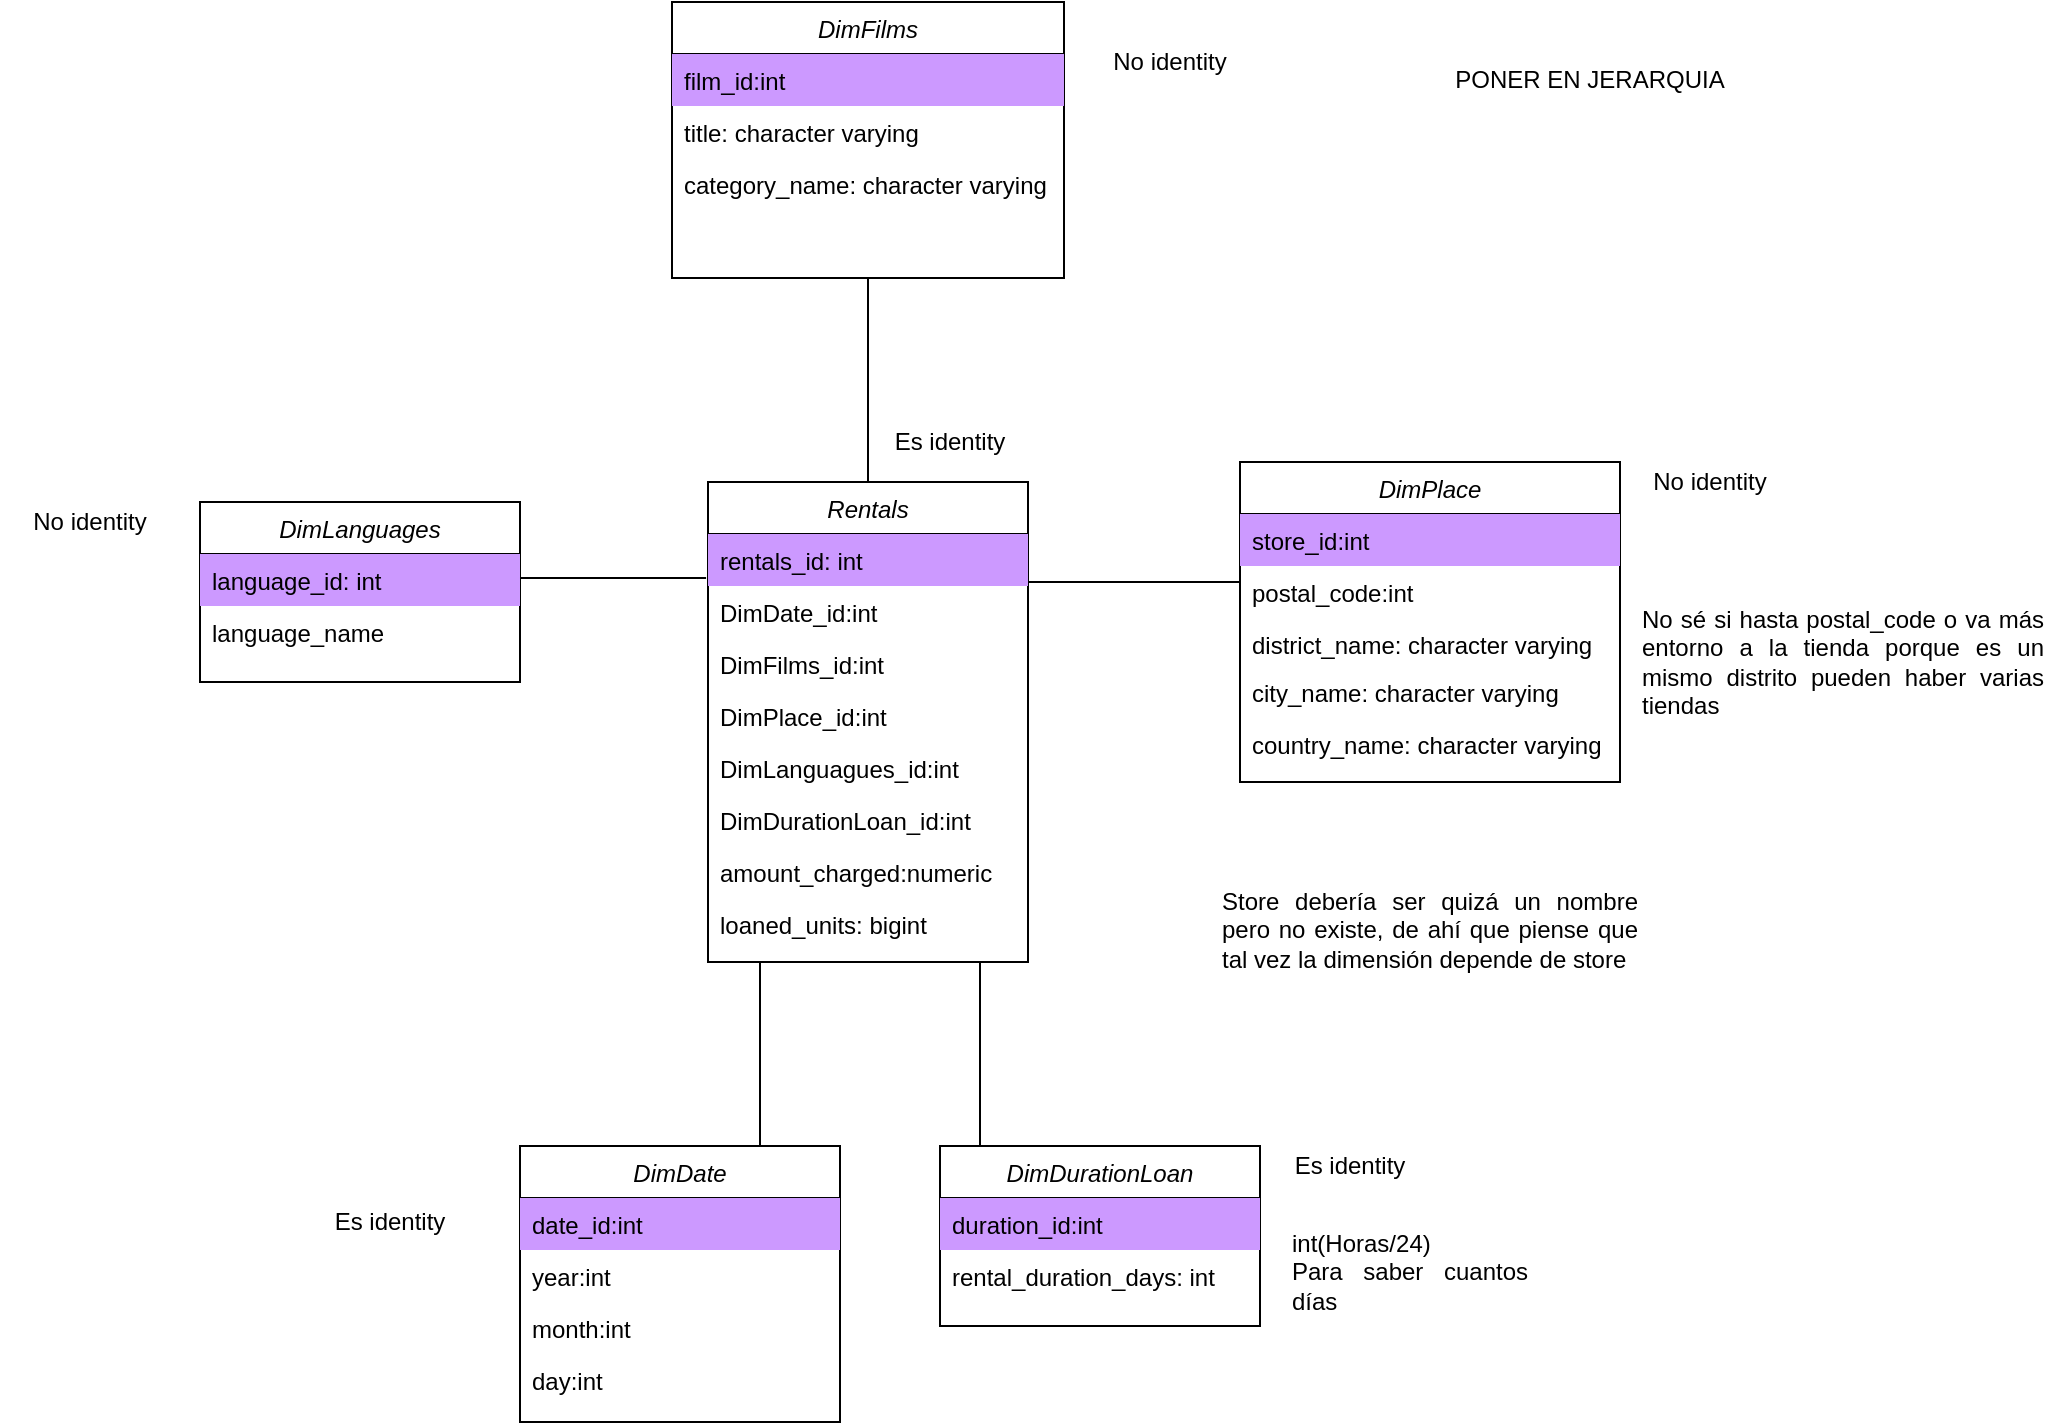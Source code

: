 <mxfile version="14.6.13" type="device"><diagram id="C5RBs43oDa-KdzZeNtuy" name="Page-1"><mxGraphModel dx="1098" dy="589" grid="1" gridSize="10" guides="1" tooltips="1" connect="1" arrows="1" fold="1" page="1" pageScale="1" pageWidth="827" pageHeight="1169" math="0" shadow="0"><root><mxCell id="WIyWlLk6GJQsqaUBKTNV-0"/><mxCell id="WIyWlLk6GJQsqaUBKTNV-1" parent="WIyWlLk6GJQsqaUBKTNV-0"/><mxCell id="zkfFHV4jXpPFQw0GAbJ--0" value="Rentals" style="swimlane;fontStyle=2;align=center;verticalAlign=top;childLayout=stackLayout;horizontal=1;startSize=26;horizontalStack=0;resizeParent=1;resizeLast=0;collapsible=1;marginBottom=0;rounded=0;shadow=0;strokeWidth=1;" parent="WIyWlLk6GJQsqaUBKTNV-1" vertex="1"><mxGeometry x="384" y="310" width="160" height="240" as="geometry"><mxRectangle x="230" y="140" width="160" height="26" as="alternateBounds"/></mxGeometry></mxCell><mxCell id="LNNquOc8Muu6nNb6-prE-35" value="rentals_id: int" style="text;align=left;verticalAlign=top;spacingLeft=4;spacingRight=4;overflow=hidden;rotatable=0;points=[[0,0.5],[1,0.5]];portConstraint=eastwest;rounded=0;shadow=0;html=0;fillColor=#CC99FF;" parent="zkfFHV4jXpPFQw0GAbJ--0" vertex="1"><mxGeometry y="26" width="160" height="26" as="geometry"/></mxCell><mxCell id="zkfFHV4jXpPFQw0GAbJ--2" value="DimDate_id:int" style="text;align=left;verticalAlign=top;spacingLeft=4;spacingRight=4;overflow=hidden;rotatable=0;points=[[0,0.5],[1,0.5]];portConstraint=eastwest;rounded=0;shadow=0;html=0;" parent="zkfFHV4jXpPFQw0GAbJ--0" vertex="1"><mxGeometry y="52" width="160" height="26" as="geometry"/></mxCell><mxCell id="zkfFHV4jXpPFQw0GAbJ--3" value="DimFilms_id:int" style="text;align=left;verticalAlign=top;spacingLeft=4;spacingRight=4;overflow=hidden;rotatable=0;points=[[0,0.5],[1,0.5]];portConstraint=eastwest;rounded=0;shadow=0;html=0;" parent="zkfFHV4jXpPFQw0GAbJ--0" vertex="1"><mxGeometry y="78" width="160" height="26" as="geometry"/></mxCell><mxCell id="LNNquOc8Muu6nNb6-prE-29" value="DimPlace_id:int" style="text;align=left;verticalAlign=top;spacingLeft=4;spacingRight=4;overflow=hidden;rotatable=0;points=[[0,0.5],[1,0.5]];portConstraint=eastwest;rounded=0;shadow=0;html=0;" parent="zkfFHV4jXpPFQw0GAbJ--0" vertex="1"><mxGeometry y="104" width="160" height="26" as="geometry"/></mxCell><mxCell id="zkfFHV4jXpPFQw0GAbJ--1" value="DimLanguagues_id:int" style="text;align=left;verticalAlign=top;spacingLeft=4;spacingRight=4;overflow=hidden;rotatable=0;points=[[0,0.5],[1,0.5]];portConstraint=eastwest;" parent="zkfFHV4jXpPFQw0GAbJ--0" vertex="1"><mxGeometry y="130" width="160" height="26" as="geometry"/></mxCell><mxCell id="LNNquOc8Muu6nNb6-prE-33" value="DimDurationLoan_id:int" style="text;align=left;verticalAlign=top;spacingLeft=4;spacingRight=4;overflow=hidden;rotatable=0;points=[[0,0.5],[1,0.5]];portConstraint=eastwest;rounded=0;shadow=0;html=0;" parent="zkfFHV4jXpPFQw0GAbJ--0" vertex="1"><mxGeometry y="156" width="160" height="26" as="geometry"/></mxCell><mxCell id="LNNquOc8Muu6nNb6-prE-31" value="amount_charged:numeric" style="text;align=left;verticalAlign=top;spacingLeft=4;spacingRight=4;overflow=hidden;rotatable=0;points=[[0,0.5],[1,0.5]];portConstraint=eastwest;rounded=0;shadow=0;html=0;" parent="zkfFHV4jXpPFQw0GAbJ--0" vertex="1"><mxGeometry y="182" width="160" height="26" as="geometry"/></mxCell><mxCell id="LNNquOc8Muu6nNb6-prE-32" value="loaned_units: bigint" style="text;align=left;verticalAlign=top;spacingLeft=4;spacingRight=4;overflow=hidden;rotatable=0;points=[[0,0.5],[1,0.5]];portConstraint=eastwest;rounded=0;shadow=0;html=0;" parent="zkfFHV4jXpPFQw0GAbJ--0" vertex="1"><mxGeometry y="208" width="160" height="26" as="geometry"/></mxCell><mxCell id="LNNquOc8Muu6nNb6-prE-0" value="DimPlace" style="swimlane;fontStyle=2;align=center;verticalAlign=top;childLayout=stackLayout;horizontal=1;startSize=26;horizontalStack=0;resizeParent=1;resizeLast=0;collapsible=1;marginBottom=0;rounded=0;shadow=0;strokeWidth=1;" parent="WIyWlLk6GJQsqaUBKTNV-1" vertex="1"><mxGeometry x="650" y="300" width="190" height="160" as="geometry"><mxRectangle x="230" y="140" width="160" height="26" as="alternateBounds"/></mxGeometry></mxCell><mxCell id="LNNquOc8Muu6nNb6-prE-1" value="store_id:int&#10;&#10;&lt;span style=&quot;color: rgb(0, 0, 0); font-family: helvetica; font-size: 12px; font-style: normal; font-weight: 400; letter-spacing: normal; text-align: left; text-indent: 0px; text-transform: none; word-spacing: 0px; background-color: rgb(248, 249, 250); display: inline; float: none;&quot;&gt;store_id:int&lt;/span&gt;&#10;&#10;" style="text;align=left;verticalAlign=top;spacingLeft=4;spacingRight=4;overflow=hidden;rotatable=0;points=[[0,0.5],[1,0.5]];portConstraint=eastwest;fillColor=#CC99FF;" parent="LNNquOc8Muu6nNb6-prE-0" vertex="1"><mxGeometry y="26" width="190" height="26" as="geometry"/></mxCell><mxCell id="jnaY9GiIHGonfc4i0VCX-0" value="postal_code:int" style="text;align=left;verticalAlign=top;spacingLeft=4;spacingRight=4;overflow=hidden;rotatable=0;points=[[0,0.5],[1,0.5]];portConstraint=eastwest;rounded=0;shadow=0;html=0;" parent="LNNquOc8Muu6nNb6-prE-0" vertex="1"><mxGeometry y="52" width="190" height="26" as="geometry"/></mxCell><mxCell id="LNNquOc8Muu6nNb6-prE-2" value="district_name: character varying" style="text;align=left;verticalAlign=top;spacingLeft=4;spacingRight=4;overflow=hidden;rotatable=0;points=[[0,0.5],[1,0.5]];portConstraint=eastwest;rounded=0;shadow=0;html=0;" parent="LNNquOc8Muu6nNb6-prE-0" vertex="1"><mxGeometry y="78" width="190" height="24" as="geometry"/></mxCell><mxCell id="LNNquOc8Muu6nNb6-prE-3" value="city_name: character varying" style="text;align=left;verticalAlign=top;spacingLeft=4;spacingRight=4;overflow=hidden;rotatable=0;points=[[0,0.5],[1,0.5]];portConstraint=eastwest;rounded=0;shadow=0;html=0;" parent="LNNquOc8Muu6nNb6-prE-0" vertex="1"><mxGeometry y="102" width="190" height="26" as="geometry"/></mxCell><mxCell id="LNNquOc8Muu6nNb6-prE-22" value="country_name: character varying" style="text;align=left;verticalAlign=top;spacingLeft=4;spacingRight=4;overflow=hidden;rotatable=0;points=[[0,0.5],[1,0.5]];portConstraint=eastwest;rounded=0;shadow=0;html=0;" parent="LNNquOc8Muu6nNb6-prE-0" vertex="1"><mxGeometry y="128" width="190" height="26" as="geometry"/></mxCell><mxCell id="LNNquOc8Muu6nNb6-prE-4" value="DimLanguages" style="swimlane;fontStyle=2;align=center;verticalAlign=top;childLayout=stackLayout;horizontal=1;startSize=26;horizontalStack=0;resizeParent=1;resizeLast=0;collapsible=1;marginBottom=0;rounded=0;shadow=0;strokeWidth=1;" parent="WIyWlLk6GJQsqaUBKTNV-1" vertex="1"><mxGeometry x="130" y="320" width="160" height="90" as="geometry"><mxRectangle x="230" y="140" width="160" height="26" as="alternateBounds"/></mxGeometry></mxCell><mxCell id="LNNquOc8Muu6nNb6-prE-5" value="language_id: int" style="text;align=left;verticalAlign=top;spacingLeft=4;spacingRight=4;overflow=hidden;rotatable=0;points=[[0,0.5],[1,0.5]];portConstraint=eastwest;fillColor=#CC99FF;" parent="LNNquOc8Muu6nNb6-prE-4" vertex="1"><mxGeometry y="26" width="160" height="26" as="geometry"/></mxCell><mxCell id="LNNquOc8Muu6nNb6-prE-6" value="language_name" style="text;align=left;verticalAlign=top;spacingLeft=4;spacingRight=4;overflow=hidden;rotatable=0;points=[[0,0.5],[1,0.5]];portConstraint=eastwest;rounded=0;shadow=0;html=0;" parent="LNNquOc8Muu6nNb6-prE-4" vertex="1"><mxGeometry y="52" width="160" height="26" as="geometry"/></mxCell><mxCell id="LNNquOc8Muu6nNb6-prE-8" value="DimFilms" style="swimlane;fontStyle=2;align=center;verticalAlign=top;childLayout=stackLayout;horizontal=1;startSize=26;horizontalStack=0;resizeParent=1;resizeLast=0;collapsible=1;marginBottom=0;rounded=0;shadow=0;strokeWidth=1;" parent="WIyWlLk6GJQsqaUBKTNV-1" vertex="1"><mxGeometry x="366" y="70" width="196" height="138" as="geometry"><mxRectangle x="230" y="140" width="160" height="26" as="alternateBounds"/></mxGeometry></mxCell><mxCell id="LNNquOc8Muu6nNb6-prE-9" value="film_id:int" style="text;align=left;verticalAlign=top;spacingLeft=4;spacingRight=4;overflow=hidden;rotatable=0;points=[[0,0.5],[1,0.5]];portConstraint=eastwest;fillColor=#CC99FF;" parent="LNNquOc8Muu6nNb6-prE-8" vertex="1"><mxGeometry y="26" width="196" height="26" as="geometry"/></mxCell><mxCell id="LNNquOc8Muu6nNb6-prE-10" value="title: character varying" style="text;align=left;verticalAlign=top;spacingLeft=4;spacingRight=4;overflow=hidden;rotatable=0;points=[[0,0.5],[1,0.5]];portConstraint=eastwest;rounded=0;shadow=0;html=0;" parent="LNNquOc8Muu6nNb6-prE-8" vertex="1"><mxGeometry y="52" width="196" height="26" as="geometry"/></mxCell><mxCell id="LNNquOc8Muu6nNb6-prE-11" value="category_name: character varying" style="text;align=left;verticalAlign=top;spacingLeft=4;spacingRight=4;overflow=hidden;rotatable=0;points=[[0,0.5],[1,0.5]];portConstraint=eastwest;rounded=0;shadow=0;html=0;" parent="LNNquOc8Muu6nNb6-prE-8" vertex="1"><mxGeometry y="78" width="196" height="26" as="geometry"/></mxCell><mxCell id="LNNquOc8Muu6nNb6-prE-12" value="DimDate" style="swimlane;fontStyle=2;align=center;verticalAlign=top;childLayout=stackLayout;horizontal=1;startSize=26;horizontalStack=0;resizeParent=1;resizeLast=0;collapsible=1;marginBottom=0;rounded=0;shadow=0;strokeWidth=1;" parent="WIyWlLk6GJQsqaUBKTNV-1" vertex="1"><mxGeometry x="290" y="642" width="160" height="138" as="geometry"><mxRectangle x="230" y="140" width="160" height="26" as="alternateBounds"/></mxGeometry></mxCell><mxCell id="LNNquOc8Muu6nNb6-prE-13" value="date_id:int" style="text;align=left;verticalAlign=top;spacingLeft=4;spacingRight=4;overflow=hidden;rotatable=0;points=[[0,0.5],[1,0.5]];portConstraint=eastwest;fillColor=#CC99FF;" parent="LNNquOc8Muu6nNb6-prE-12" vertex="1"><mxGeometry y="26" width="160" height="26" as="geometry"/></mxCell><mxCell id="LNNquOc8Muu6nNb6-prE-14" value="year:int" style="text;align=left;verticalAlign=top;spacingLeft=4;spacingRight=4;overflow=hidden;rotatable=0;points=[[0,0.5],[1,0.5]];portConstraint=eastwest;rounded=0;shadow=0;html=0;" parent="LNNquOc8Muu6nNb6-prE-12" vertex="1"><mxGeometry y="52" width="160" height="26" as="geometry"/></mxCell><mxCell id="LNNquOc8Muu6nNb6-prE-15" value="month:int" style="text;align=left;verticalAlign=top;spacingLeft=4;spacingRight=4;overflow=hidden;rotatable=0;points=[[0,0.5],[1,0.5]];portConstraint=eastwest;rounded=0;shadow=0;html=0;" parent="LNNquOc8Muu6nNb6-prE-12" vertex="1"><mxGeometry y="78" width="160" height="26" as="geometry"/></mxCell><mxCell id="LNNquOc8Muu6nNb6-prE-25" value="day:int" style="text;align=left;verticalAlign=top;spacingLeft=4;spacingRight=4;overflow=hidden;rotatable=0;points=[[0,0.5],[1,0.5]];portConstraint=eastwest;rounded=0;shadow=0;html=0;" parent="LNNquOc8Muu6nNb6-prE-12" vertex="1"><mxGeometry y="104" width="160" height="26" as="geometry"/></mxCell><mxCell id="LNNquOc8Muu6nNb6-prE-16" value="DimDurationLoan" style="swimlane;fontStyle=2;align=center;verticalAlign=top;childLayout=stackLayout;horizontal=1;startSize=26;horizontalStack=0;resizeParent=1;resizeLast=0;collapsible=1;marginBottom=0;rounded=0;shadow=0;strokeWidth=1;" parent="WIyWlLk6GJQsqaUBKTNV-1" vertex="1"><mxGeometry x="500" y="642" width="160" height="90" as="geometry"><mxRectangle x="230" y="140" width="160" height="26" as="alternateBounds"/></mxGeometry></mxCell><mxCell id="LNNquOc8Muu6nNb6-prE-17" value="duration_id:int" style="text;align=left;verticalAlign=top;spacingLeft=4;spacingRight=4;overflow=hidden;rotatable=0;points=[[0,0.5],[1,0.5]];portConstraint=eastwest;fillColor=#CC99FF;" parent="LNNquOc8Muu6nNb6-prE-16" vertex="1"><mxGeometry y="26" width="160" height="26" as="geometry"/></mxCell><mxCell id="LNNquOc8Muu6nNb6-prE-18" value="rental_duration_days: int" style="text;align=left;verticalAlign=top;spacingLeft=4;spacingRight=4;overflow=hidden;rotatable=0;points=[[0,0.5],[1,0.5]];portConstraint=eastwest;rounded=0;shadow=0;html=0;" parent="LNNquOc8Muu6nNb6-prE-16" vertex="1"><mxGeometry y="52" width="160" height="26" as="geometry"/></mxCell><mxCell id="LNNquOc8Muu6nNb6-prE-26" value="" style="endArrow=none;html=1;exitX=0.75;exitY=0;exitDx=0;exitDy=0;" parent="WIyWlLk6GJQsqaUBKTNV-1" source="LNNquOc8Muu6nNb6-prE-12" edge="1"><mxGeometry width="50" height="50" relative="1" as="geometry"><mxPoint x="334" y="638" as="sourcePoint"/><mxPoint x="410" y="550" as="targetPoint"/></mxGeometry></mxCell><mxCell id="LNNquOc8Muu6nNb6-prE-27" value="" style="endArrow=none;html=1;" parent="WIyWlLk6GJQsqaUBKTNV-1" edge="1"><mxGeometry width="50" height="50" relative="1" as="geometry"><mxPoint x="520" y="642" as="sourcePoint"/><mxPoint x="520" y="550" as="targetPoint"/></mxGeometry></mxCell><mxCell id="LNNquOc8Muu6nNb6-prE-28" value="&lt;div style=&quot;text-align: justify&quot;&gt;&lt;span&gt;int(Horas/24)&lt;/span&gt;&lt;/div&gt;&lt;div style=&quot;text-align: justify&quot;&gt;&lt;span&gt;Para saber cuantos días&lt;/span&gt;&lt;/div&gt;" style="text;html=1;strokeColor=none;fillColor=none;align=center;verticalAlign=middle;whiteSpace=wrap;rounded=0;" parent="WIyWlLk6GJQsqaUBKTNV-1" vertex="1"><mxGeometry x="675" y="678" width="120" height="54" as="geometry"/></mxCell><mxCell id="LNNquOc8Muu6nNb6-prE-34" value="&lt;div style=&quot;text-align: justify&quot;&gt;&lt;span&gt;No sé si hasta postal_code o va más entorno a la tienda porque es un mismo distrito pueden haber varias tiendas&amp;nbsp;&lt;/span&gt;&lt;/div&gt;" style="text;html=1;strokeColor=none;fillColor=none;align=center;verticalAlign=middle;whiteSpace=wrap;rounded=0;" parent="WIyWlLk6GJQsqaUBKTNV-1" vertex="1"><mxGeometry x="850" y="331" width="203" height="138" as="geometry"/></mxCell><mxCell id="LNNquOc8Muu6nNb6-prE-37" value="" style="endArrow=none;html=1;entryX=0.5;entryY=1;entryDx=0;entryDy=0;exitX=0.5;exitY=0;exitDx=0;exitDy=0;" parent="WIyWlLk6GJQsqaUBKTNV-1" source="zkfFHV4jXpPFQw0GAbJ--0" target="LNNquOc8Muu6nNb6-prE-8" edge="1"><mxGeometry width="50" height="50" relative="1" as="geometry"><mxPoint x="430" y="290" as="sourcePoint"/><mxPoint x="480" y="240" as="targetPoint"/></mxGeometry></mxCell><mxCell id="LNNquOc8Muu6nNb6-prE-38" value="" style="endArrow=none;html=1;entryX=-0.006;entryY=-0.154;entryDx=0;entryDy=0;entryPerimeter=0;" parent="WIyWlLk6GJQsqaUBKTNV-1" target="zkfFHV4jXpPFQw0GAbJ--2" edge="1"><mxGeometry width="50" height="50" relative="1" as="geometry"><mxPoint x="290" y="358" as="sourcePoint"/><mxPoint x="350" y="360" as="targetPoint"/></mxGeometry></mxCell><mxCell id="LNNquOc8Muu6nNb6-prE-40" value="&lt;div style=&quot;text-align: justify&quot;&gt;&lt;span&gt;Store debería ser quizá un nombre pero no existe, de ahí que piense que tal vez la dimensión depende de store&lt;/span&gt;&lt;/div&gt;" style="text;html=1;strokeColor=none;fillColor=none;align=center;verticalAlign=middle;whiteSpace=wrap;rounded=0;" parent="WIyWlLk6GJQsqaUBKTNV-1" vertex="1"><mxGeometry x="640" y="498" width="210" height="72" as="geometry"/></mxCell><mxCell id="jnaY9GiIHGonfc4i0VCX-1" value="" style="endArrow=none;html=1;" parent="WIyWlLk6GJQsqaUBKTNV-1" edge="1"><mxGeometry width="50" height="50" relative="1" as="geometry"><mxPoint x="544" y="360" as="sourcePoint"/><mxPoint x="650" y="360" as="targetPoint"/></mxGeometry></mxCell><mxCell id="jnaY9GiIHGonfc4i0VCX-2" value="No identity" style="text;html=1;strokeColor=none;fillColor=none;align=center;verticalAlign=middle;whiteSpace=wrap;rounded=0;" parent="WIyWlLk6GJQsqaUBKTNV-1" vertex="1"><mxGeometry x="570" y="90" width="90" height="20" as="geometry"/></mxCell><mxCell id="jnaY9GiIHGonfc4i0VCX-3" value="No identity" style="text;html=1;strokeColor=none;fillColor=none;align=center;verticalAlign=middle;whiteSpace=wrap;rounded=0;" parent="WIyWlLk6GJQsqaUBKTNV-1" vertex="1"><mxGeometry x="30" y="320" width="90" height="20" as="geometry"/></mxCell><mxCell id="jnaY9GiIHGonfc4i0VCX-4" value="No identity" style="text;html=1;strokeColor=none;fillColor=none;align=center;verticalAlign=middle;whiteSpace=wrap;rounded=0;" parent="WIyWlLk6GJQsqaUBKTNV-1" vertex="1"><mxGeometry x="840" y="300" width="90" height="20" as="geometry"/></mxCell><mxCell id="jnaY9GiIHGonfc4i0VCX-5" value="Es identity" style="text;html=1;strokeColor=none;fillColor=none;align=center;verticalAlign=middle;whiteSpace=wrap;rounded=0;" parent="WIyWlLk6GJQsqaUBKTNV-1" vertex="1"><mxGeometry x="660" y="642" width="90" height="20" as="geometry"/></mxCell><mxCell id="jnaY9GiIHGonfc4i0VCX-9" value="Es identity" style="text;html=1;strokeColor=none;fillColor=none;align=center;verticalAlign=middle;whiteSpace=wrap;rounded=0;" parent="WIyWlLk6GJQsqaUBKTNV-1" vertex="1"><mxGeometry x="180" y="670" width="90" height="20" as="geometry"/></mxCell><mxCell id="jnaY9GiIHGonfc4i0VCX-10" value="Es identity" style="text;html=1;strokeColor=none;fillColor=none;align=center;verticalAlign=middle;whiteSpace=wrap;rounded=0;" parent="WIyWlLk6GJQsqaUBKTNV-1" vertex="1"><mxGeometry x="460" y="280" width="90" height="20" as="geometry"/></mxCell><mxCell id="riErgAKD26pu6O8LeQhg-0" value="PONER EN JERARQUIA" style="text;html=1;strokeColor=none;fillColor=none;align=center;verticalAlign=middle;whiteSpace=wrap;rounded=0;" vertex="1" parent="WIyWlLk6GJQsqaUBKTNV-1"><mxGeometry x="750" y="99" width="150" height="20" as="geometry"/></mxCell></root></mxGraphModel></diagram></mxfile>